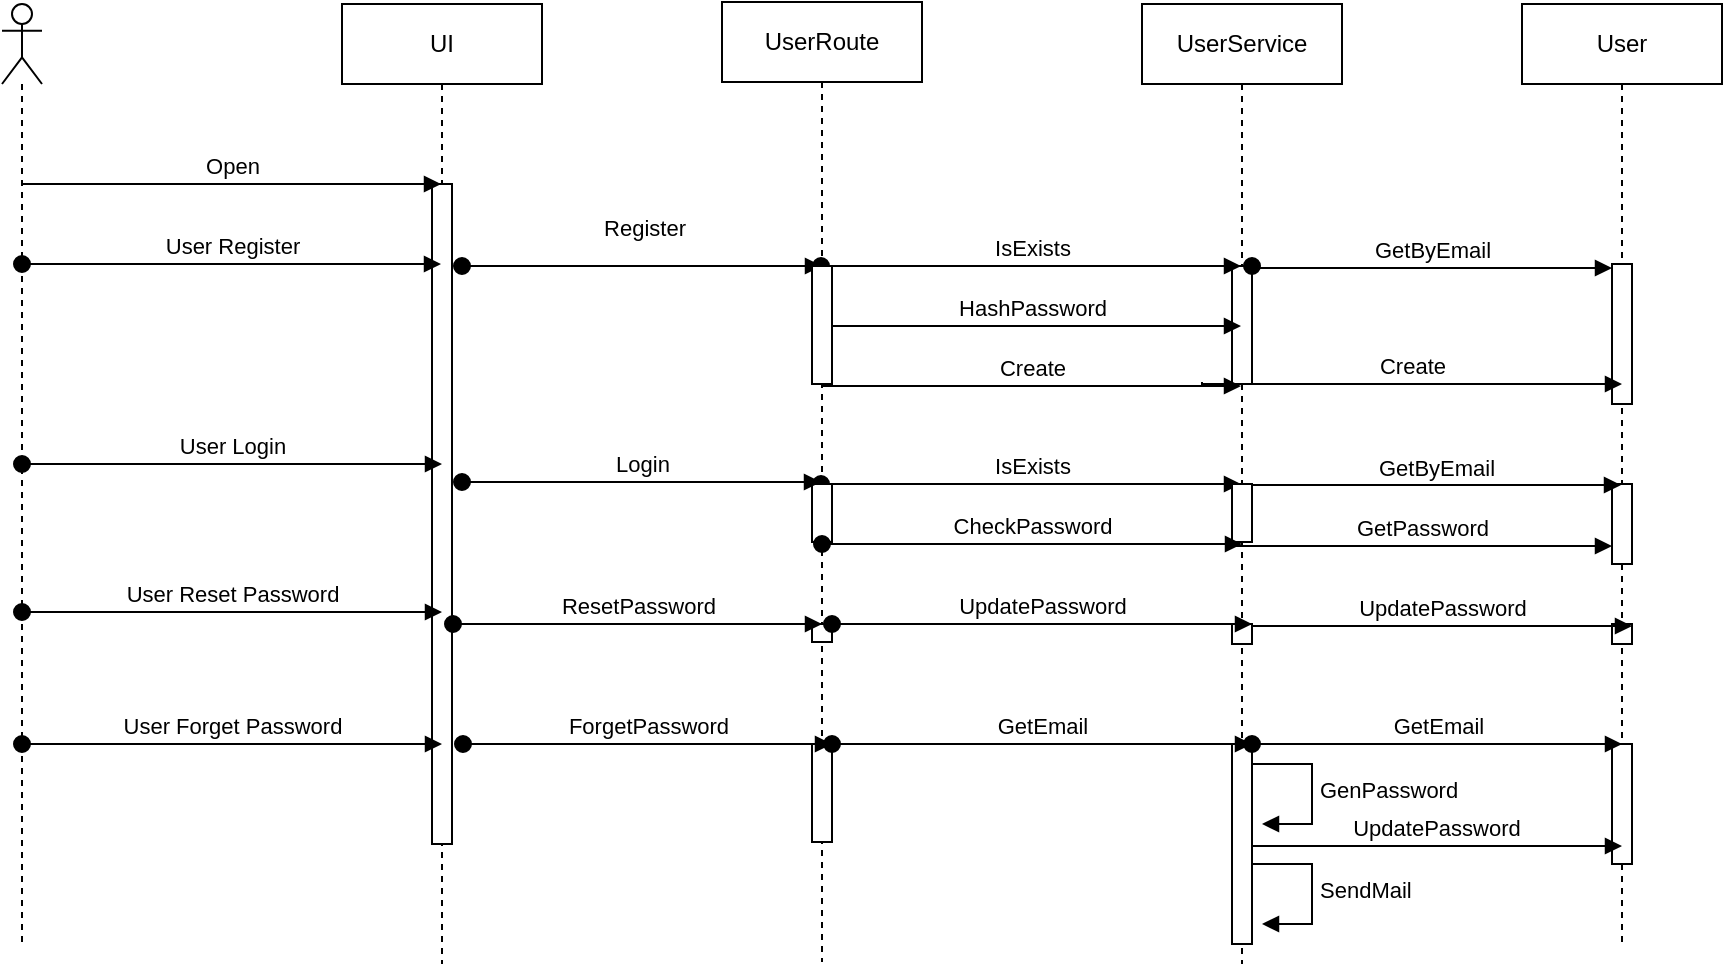 <mxfile version="20.8.23" type="github">
  <diagram name="Page-1" id="13e1069c-82ec-6db2-03f1-153e76fe0fe0">
    <mxGraphModel dx="1674" dy="788" grid="1" gridSize="10" guides="1" tooltips="1" connect="1" arrows="1" fold="1" page="1" pageScale="1" pageWidth="1100" pageHeight="850" background="none" math="0" shadow="0">
      <root>
        <mxCell id="0" />
        <mxCell id="1" parent="0" />
        <mxCell id="kNRqlW5JKP3w2LnrG_5e-8" value="UI" style="shape=umlLifeline;perimeter=lifelinePerimeter;whiteSpace=wrap;html=1;container=1;dropTarget=0;collapsible=0;recursiveResize=0;outlineConnect=0;portConstraint=eastwest;newEdgeStyle={&quot;edgeStyle&quot;:&quot;elbowEdgeStyle&quot;,&quot;elbow&quot;:&quot;vertical&quot;,&quot;curved&quot;:0,&quot;rounded&quot;:0};" vertex="1" parent="1">
          <mxGeometry x="280" y="110" width="100" height="480" as="geometry" />
        </mxCell>
        <mxCell id="kNRqlW5JKP3w2LnrG_5e-13" value="" style="html=1;points=[];perimeter=orthogonalPerimeter;outlineConnect=0;targetShapes=umlLifeline;portConstraint=eastwest;newEdgeStyle={&quot;edgeStyle&quot;:&quot;elbowEdgeStyle&quot;,&quot;elbow&quot;:&quot;vertical&quot;,&quot;curved&quot;:0,&quot;rounded&quot;:0};" vertex="1" parent="kNRqlW5JKP3w2LnrG_5e-8">
          <mxGeometry x="45" y="90" width="10" height="330" as="geometry" />
        </mxCell>
        <mxCell id="kNRqlW5JKP3w2LnrG_5e-9" value="UserRoute" style="shape=umlLifeline;perimeter=lifelinePerimeter;whiteSpace=wrap;html=1;container=1;dropTarget=0;collapsible=0;recursiveResize=0;outlineConnect=0;portConstraint=eastwest;newEdgeStyle={&quot;edgeStyle&quot;:&quot;elbowEdgeStyle&quot;,&quot;elbow&quot;:&quot;vertical&quot;,&quot;curved&quot;:0,&quot;rounded&quot;:0};" vertex="1" parent="1">
          <mxGeometry x="470" y="109" width="100" height="480" as="geometry" />
        </mxCell>
        <mxCell id="kNRqlW5JKP3w2LnrG_5e-29" value="IsExists" style="html=1;verticalAlign=bottom;startArrow=oval;startFill=1;endArrow=block;startSize=8;edgeStyle=elbowEdgeStyle;elbow=vertical;curved=0;rounded=0;" edge="1" parent="kNRqlW5JKP3w2LnrG_5e-9">
          <mxGeometry width="60" relative="1" as="geometry">
            <mxPoint x="49.5" y="241" as="sourcePoint" />
            <mxPoint x="259.5" y="241" as="targetPoint" />
            <Array as="points">
              <mxPoint x="120" y="241" />
              <mxPoint x="180" y="251" />
              <mxPoint x="50" y="243" />
            </Array>
          </mxGeometry>
        </mxCell>
        <mxCell id="kNRqlW5JKP3w2LnrG_5e-30" value="" style="html=1;points=[];perimeter=orthogonalPerimeter;outlineConnect=0;targetShapes=umlLifeline;portConstraint=eastwest;newEdgeStyle={&quot;edgeStyle&quot;:&quot;elbowEdgeStyle&quot;,&quot;elbow&quot;:&quot;vertical&quot;,&quot;curved&quot;:0,&quot;rounded&quot;:0};" vertex="1" parent="kNRqlW5JKP3w2LnrG_5e-9">
          <mxGeometry x="45" y="241" width="10" height="29" as="geometry" />
        </mxCell>
        <mxCell id="kNRqlW5JKP3w2LnrG_5e-38" value="" style="html=1;points=[];perimeter=orthogonalPerimeter;outlineConnect=0;targetShapes=umlLifeline;portConstraint=eastwest;newEdgeStyle={&quot;edgeStyle&quot;:&quot;elbowEdgeStyle&quot;,&quot;elbow&quot;:&quot;vertical&quot;,&quot;curved&quot;:0,&quot;rounded&quot;:0};" vertex="1" parent="kNRqlW5JKP3w2LnrG_5e-9">
          <mxGeometry x="45" y="311" width="10" height="9" as="geometry" />
        </mxCell>
        <mxCell id="kNRqlW5JKP3w2LnrG_5e-45" value="" style="html=1;points=[];perimeter=orthogonalPerimeter;outlineConnect=0;targetShapes=umlLifeline;portConstraint=eastwest;newEdgeStyle={&quot;edgeStyle&quot;:&quot;elbowEdgeStyle&quot;,&quot;elbow&quot;:&quot;vertical&quot;,&quot;curved&quot;:0,&quot;rounded&quot;:0};" vertex="1" parent="kNRqlW5JKP3w2LnrG_5e-9">
          <mxGeometry x="45" y="371" width="10" height="49" as="geometry" />
        </mxCell>
        <mxCell id="kNRqlW5JKP3w2LnrG_5e-10" value="UserService" style="shape=umlLifeline;perimeter=lifelinePerimeter;whiteSpace=wrap;html=1;container=1;dropTarget=0;collapsible=0;recursiveResize=0;outlineConnect=0;portConstraint=eastwest;newEdgeStyle={&quot;edgeStyle&quot;:&quot;elbowEdgeStyle&quot;,&quot;elbow&quot;:&quot;vertical&quot;,&quot;curved&quot;:0,&quot;rounded&quot;:0};" vertex="1" parent="1">
          <mxGeometry x="680" y="110" width="100" height="480" as="geometry" />
        </mxCell>
        <mxCell id="kNRqlW5JKP3w2LnrG_5e-35" value="" style="html=1;points=[];perimeter=orthogonalPerimeter;outlineConnect=0;targetShapes=umlLifeline;portConstraint=eastwest;newEdgeStyle={&quot;edgeStyle&quot;:&quot;elbowEdgeStyle&quot;,&quot;elbow&quot;:&quot;vertical&quot;,&quot;curved&quot;:0,&quot;rounded&quot;:0};" vertex="1" parent="kNRqlW5JKP3w2LnrG_5e-10">
          <mxGeometry x="45" y="240" width="10" height="29" as="geometry" />
        </mxCell>
        <mxCell id="kNRqlW5JKP3w2LnrG_5e-41" value="" style="html=1;points=[];perimeter=orthogonalPerimeter;outlineConnect=0;targetShapes=umlLifeline;portConstraint=eastwest;newEdgeStyle={&quot;edgeStyle&quot;:&quot;elbowEdgeStyle&quot;,&quot;elbow&quot;:&quot;vertical&quot;,&quot;curved&quot;:0,&quot;rounded&quot;:0};" vertex="1" parent="kNRqlW5JKP3w2LnrG_5e-10">
          <mxGeometry x="45" y="310" width="10" height="10" as="geometry" />
        </mxCell>
        <mxCell id="kNRqlW5JKP3w2LnrG_5e-48" value="" style="html=1;points=[];perimeter=orthogonalPerimeter;outlineConnect=0;targetShapes=umlLifeline;portConstraint=eastwest;newEdgeStyle={&quot;edgeStyle&quot;:&quot;elbowEdgeStyle&quot;,&quot;elbow&quot;:&quot;vertical&quot;,&quot;curved&quot;:0,&quot;rounded&quot;:0};" vertex="1" parent="kNRqlW5JKP3w2LnrG_5e-10">
          <mxGeometry x="45" y="370" width="10" height="100" as="geometry" />
        </mxCell>
        <mxCell id="kNRqlW5JKP3w2LnrG_5e-11" value="" style="shape=umlLifeline;perimeter=lifelinePerimeter;whiteSpace=wrap;html=1;container=1;dropTarget=0;collapsible=0;recursiveResize=0;outlineConnect=0;portConstraint=eastwest;newEdgeStyle={&quot;edgeStyle&quot;:&quot;elbowEdgeStyle&quot;,&quot;elbow&quot;:&quot;vertical&quot;,&quot;curved&quot;:0,&quot;rounded&quot;:0};participant=umlActor;" vertex="1" parent="1">
          <mxGeometry x="110" y="110" width="20" height="470" as="geometry" />
        </mxCell>
        <mxCell id="kNRqlW5JKP3w2LnrG_5e-12" value="Open" style="html=1;verticalAlign=bottom;endArrow=block;edgeStyle=elbowEdgeStyle;elbow=vertical;curved=0;rounded=0;" edge="1" parent="1" source="kNRqlW5JKP3w2LnrG_5e-11" target="kNRqlW5JKP3w2LnrG_5e-8">
          <mxGeometry width="80" relative="1" as="geometry">
            <mxPoint x="140" y="200" as="sourcePoint" />
            <mxPoint x="200" y="200" as="targetPoint" />
            <Array as="points">
              <mxPoint x="260" y="200" />
            </Array>
          </mxGeometry>
        </mxCell>
        <mxCell id="kNRqlW5JKP3w2LnrG_5e-14" value="User Register" style="html=1;verticalAlign=bottom;startArrow=oval;startFill=1;endArrow=block;startSize=8;edgeStyle=elbowEdgeStyle;elbow=vertical;curved=0;rounded=0;" edge="1" parent="1" source="kNRqlW5JKP3w2LnrG_5e-11" target="kNRqlW5JKP3w2LnrG_5e-8">
          <mxGeometry width="60" relative="1" as="geometry">
            <mxPoint x="130" y="240" as="sourcePoint" />
            <mxPoint x="190" y="240" as="targetPoint" />
            <Array as="points">
              <mxPoint x="260" y="240" />
            </Array>
          </mxGeometry>
        </mxCell>
        <mxCell id="kNRqlW5JKP3w2LnrG_5e-21" value="" style="html=1;points=[];perimeter=orthogonalPerimeter;outlineConnect=0;targetShapes=umlLifeline;portConstraint=eastwest;newEdgeStyle={&quot;edgeStyle&quot;:&quot;elbowEdgeStyle&quot;,&quot;elbow&quot;:&quot;vertical&quot;,&quot;curved&quot;:0,&quot;rounded&quot;:0};" vertex="1" parent="1">
          <mxGeometry x="725" y="241" width="10" height="59" as="geometry" />
        </mxCell>
        <mxCell id="kNRqlW5JKP3w2LnrG_5e-23" value="IsExists" style="html=1;verticalAlign=bottom;startArrow=oval;startFill=1;endArrow=block;startSize=8;edgeStyle=elbowEdgeStyle;elbow=vertical;curved=0;rounded=0;" edge="1" parent="1">
          <mxGeometry width="60" relative="1" as="geometry">
            <mxPoint x="519.5" y="241" as="sourcePoint" />
            <mxPoint x="729.5" y="241" as="targetPoint" />
            <Array as="points">
              <mxPoint x="590" y="241" />
              <mxPoint x="650" y="251" />
              <mxPoint x="520" y="243" />
            </Array>
          </mxGeometry>
        </mxCell>
        <mxCell id="kNRqlW5JKP3w2LnrG_5e-24" value="HashPassword" style="html=1;verticalAlign=bottom;startArrow=oval;startFill=1;endArrow=block;startSize=8;edgeStyle=elbowEdgeStyle;elbow=vertical;curved=0;rounded=0;" edge="1" parent="1">
          <mxGeometry width="60" relative="1" as="geometry">
            <mxPoint x="519.5" y="271" as="sourcePoint" />
            <mxPoint x="729.5" y="271" as="targetPoint" />
            <Array as="points">
              <mxPoint x="670" y="271" />
            </Array>
          </mxGeometry>
        </mxCell>
        <mxCell id="kNRqlW5JKP3w2LnrG_5e-25" value="Create" style="html=1;verticalAlign=bottom;startArrow=none;startFill=1;endArrow=block;startSize=8;edgeStyle=elbowEdgeStyle;elbow=vertical;curved=0;rounded=0;" edge="1" parent="1" source="kNRqlW5JKP3w2LnrG_5e-17">
          <mxGeometry width="60" relative="1" as="geometry">
            <mxPoint x="519.5" y="301" as="sourcePoint" />
            <mxPoint x="729.5" y="301" as="targetPoint" />
            <Array as="points">
              <mxPoint x="675" y="301" />
            </Array>
          </mxGeometry>
        </mxCell>
        <mxCell id="kNRqlW5JKP3w2LnrG_5e-26" value="User Login" style="html=1;verticalAlign=bottom;startArrow=oval;startFill=1;endArrow=block;startSize=8;edgeStyle=elbowEdgeStyle;elbow=vertical;curved=0;rounded=0;" edge="1" parent="1">
          <mxGeometry width="60" relative="1" as="geometry">
            <mxPoint x="120" y="340" as="sourcePoint" />
            <mxPoint x="330" y="340" as="targetPoint" />
            <Array as="points">
              <mxPoint x="260" y="340" />
            </Array>
          </mxGeometry>
        </mxCell>
        <mxCell id="kNRqlW5JKP3w2LnrG_5e-27" value="Register" style="html=1;verticalAlign=bottom;startArrow=oval;startFill=1;endArrow=block;startSize=8;edgeStyle=elbowEdgeStyle;elbow=vertical;curved=0;rounded=0;" edge="1" parent="1">
          <mxGeometry x="0.003" y="10" width="60" relative="1" as="geometry">
            <mxPoint x="340" y="241" as="sourcePoint" />
            <mxPoint x="520" y="241" as="targetPoint" />
            <mxPoint as="offset" />
          </mxGeometry>
        </mxCell>
        <mxCell id="kNRqlW5JKP3w2LnrG_5e-28" value="" style="html=1;verticalAlign=bottom;startArrow=oval;startFill=1;endArrow=none;startSize=8;edgeStyle=elbowEdgeStyle;elbow=vertical;curved=0;rounded=0;" edge="1" parent="1" target="kNRqlW5JKP3w2LnrG_5e-17">
          <mxGeometry width="60" relative="1" as="geometry">
            <mxPoint x="519.5" y="301" as="sourcePoint" />
            <mxPoint x="729.5" y="301" as="targetPoint" />
            <Array as="points" />
          </mxGeometry>
        </mxCell>
        <mxCell id="kNRqlW5JKP3w2LnrG_5e-17" value="" style="html=1;points=[];perimeter=orthogonalPerimeter;outlineConnect=0;targetShapes=umlLifeline;portConstraint=eastwest;newEdgeStyle={&quot;edgeStyle&quot;:&quot;elbowEdgeStyle&quot;,&quot;elbow&quot;:&quot;vertical&quot;,&quot;curved&quot;:0,&quot;rounded&quot;:0};" vertex="1" parent="1">
          <mxGeometry x="515" y="241" width="10" height="59" as="geometry" />
        </mxCell>
        <mxCell id="kNRqlW5JKP3w2LnrG_5e-31" value="CheckPassword" style="html=1;verticalAlign=bottom;startArrow=oval;startFill=1;endArrow=block;startSize=8;edgeStyle=elbowEdgeStyle;elbow=vertical;curved=0;rounded=0;" edge="1" parent="1">
          <mxGeometry width="60" relative="1" as="geometry">
            <mxPoint x="520" y="380" as="sourcePoint" />
            <mxPoint x="730" y="380" as="targetPoint" />
            <Array as="points">
              <mxPoint x="590.5" y="380" />
              <mxPoint x="650.5" y="390" />
              <mxPoint x="520.5" y="382" />
            </Array>
          </mxGeometry>
        </mxCell>
        <mxCell id="kNRqlW5JKP3w2LnrG_5e-34" value="Login" style="html=1;verticalAlign=bottom;startArrow=oval;startFill=1;endArrow=block;startSize=8;edgeStyle=elbowEdgeStyle;elbow=vertical;curved=0;rounded=0;" edge="1" parent="1">
          <mxGeometry width="60" relative="1" as="geometry">
            <mxPoint x="340" y="349" as="sourcePoint" />
            <mxPoint x="519.5" y="349" as="targetPoint" />
          </mxGeometry>
        </mxCell>
        <mxCell id="kNRqlW5JKP3w2LnrG_5e-36" value="User Reset Password" style="html=1;verticalAlign=bottom;startArrow=oval;startFill=1;endArrow=block;startSize=8;edgeStyle=elbowEdgeStyle;elbow=vertical;curved=0;rounded=0;" edge="1" parent="1">
          <mxGeometry width="60" relative="1" as="geometry">
            <mxPoint x="120" y="414" as="sourcePoint" />
            <mxPoint x="330" y="414" as="targetPoint" />
            <Array as="points">
              <mxPoint x="260" y="414" />
            </Array>
          </mxGeometry>
        </mxCell>
        <mxCell id="kNRqlW5JKP3w2LnrG_5e-37" value="ResetPassword" style="html=1;verticalAlign=bottom;startArrow=oval;startFill=1;endArrow=block;startSize=8;edgeStyle=elbowEdgeStyle;elbow=vertical;curved=0;rounded=0;" edge="1" parent="1">
          <mxGeometry width="60" relative="1" as="geometry">
            <mxPoint x="335.5" y="420" as="sourcePoint" />
            <mxPoint x="520" y="420" as="targetPoint" />
          </mxGeometry>
        </mxCell>
        <mxCell id="kNRqlW5JKP3w2LnrG_5e-42" value="UpdatePassword" style="html=1;verticalAlign=bottom;startArrow=oval;startFill=1;endArrow=block;startSize=8;edgeStyle=elbowEdgeStyle;elbow=vertical;curved=0;rounded=0;" edge="1" parent="1">
          <mxGeometry width="60" relative="1" as="geometry">
            <mxPoint x="525" y="420" as="sourcePoint" />
            <mxPoint x="735" y="420" as="targetPoint" />
            <Array as="points">
              <mxPoint x="595.5" y="420" />
              <mxPoint x="655.5" y="430" />
              <mxPoint x="525.5" y="422" />
            </Array>
          </mxGeometry>
        </mxCell>
        <mxCell id="kNRqlW5JKP3w2LnrG_5e-44" value="User Forget Password" style="html=1;verticalAlign=bottom;startArrow=oval;startFill=1;endArrow=block;startSize=8;edgeStyle=elbowEdgeStyle;elbow=vertical;curved=0;rounded=0;" edge="1" parent="1">
          <mxGeometry width="60" relative="1" as="geometry">
            <mxPoint x="120" y="480" as="sourcePoint" />
            <mxPoint x="330" y="480" as="targetPoint" />
            <Array as="points">
              <mxPoint x="260" y="480" />
            </Array>
          </mxGeometry>
        </mxCell>
        <mxCell id="kNRqlW5JKP3w2LnrG_5e-46" value="GetEmail" style="html=1;verticalAlign=bottom;startArrow=oval;startFill=1;endArrow=block;startSize=8;edgeStyle=elbowEdgeStyle;elbow=vertical;curved=0;rounded=0;" edge="1" parent="1">
          <mxGeometry width="60" relative="1" as="geometry">
            <mxPoint x="525" y="480" as="sourcePoint" />
            <mxPoint x="735" y="480" as="targetPoint" />
            <Array as="points">
              <mxPoint x="595.5" y="480" />
              <mxPoint x="655.5" y="490" />
              <mxPoint x="525.5" y="482" />
            </Array>
          </mxGeometry>
        </mxCell>
        <mxCell id="kNRqlW5JKP3w2LnrG_5e-47" value="ForgetPassword" style="html=1;verticalAlign=bottom;startArrow=oval;startFill=1;endArrow=block;startSize=8;edgeStyle=elbowEdgeStyle;elbow=vertical;curved=0;rounded=0;" edge="1" parent="1">
          <mxGeometry width="60" relative="1" as="geometry">
            <mxPoint x="340.5" y="480" as="sourcePoint" />
            <mxPoint x="525" y="480" as="targetPoint" />
          </mxGeometry>
        </mxCell>
        <mxCell id="kNRqlW5JKP3w2LnrG_5e-50" value="GenPassword" style="html=1;align=left;spacingLeft=2;endArrow=block;rounded=0;edgeStyle=orthogonalEdgeStyle;curved=0;rounded=0;" edge="1" parent="1">
          <mxGeometry relative="1" as="geometry">
            <mxPoint x="735" y="490" as="sourcePoint" />
            <Array as="points">
              <mxPoint x="765" y="520" />
            </Array>
            <mxPoint x="740" y="520" as="targetPoint" />
          </mxGeometry>
        </mxCell>
        <mxCell id="kNRqlW5JKP3w2LnrG_5e-54" value="User" style="shape=umlLifeline;perimeter=lifelinePerimeter;whiteSpace=wrap;html=1;container=1;dropTarget=0;collapsible=0;recursiveResize=0;outlineConnect=0;portConstraint=eastwest;newEdgeStyle={&quot;edgeStyle&quot;:&quot;elbowEdgeStyle&quot;,&quot;elbow&quot;:&quot;vertical&quot;,&quot;curved&quot;:0,&quot;rounded&quot;:0};" vertex="1" parent="1">
          <mxGeometry x="870" y="110" width="100" height="470" as="geometry" />
        </mxCell>
        <mxCell id="kNRqlW5JKP3w2LnrG_5e-56" value="" style="html=1;points=[];perimeter=orthogonalPerimeter;outlineConnect=0;targetShapes=umlLifeline;portConstraint=eastwest;newEdgeStyle={&quot;edgeStyle&quot;:&quot;elbowEdgeStyle&quot;,&quot;elbow&quot;:&quot;vertical&quot;,&quot;curved&quot;:0,&quot;rounded&quot;:0};" vertex="1" parent="kNRqlW5JKP3w2LnrG_5e-54">
          <mxGeometry x="45" y="130" width="10" height="70" as="geometry" />
        </mxCell>
        <mxCell id="kNRqlW5JKP3w2LnrG_5e-61" value="" style="html=1;points=[];perimeter=orthogonalPerimeter;outlineConnect=0;targetShapes=umlLifeline;portConstraint=eastwest;newEdgeStyle={&quot;edgeStyle&quot;:&quot;elbowEdgeStyle&quot;,&quot;elbow&quot;:&quot;vertical&quot;,&quot;curved&quot;:0,&quot;rounded&quot;:0};" vertex="1" parent="kNRqlW5JKP3w2LnrG_5e-54">
          <mxGeometry x="45" y="240" width="10" height="40" as="geometry" />
        </mxCell>
        <mxCell id="kNRqlW5JKP3w2LnrG_5e-62" value="" style="html=1;points=[];perimeter=orthogonalPerimeter;outlineConnect=0;targetShapes=umlLifeline;portConstraint=eastwest;newEdgeStyle={&quot;edgeStyle&quot;:&quot;elbowEdgeStyle&quot;,&quot;elbow&quot;:&quot;vertical&quot;,&quot;curved&quot;:0,&quot;rounded&quot;:0};" vertex="1" parent="kNRqlW5JKP3w2LnrG_5e-54">
          <mxGeometry x="45" y="310" width="10" height="10" as="geometry" />
        </mxCell>
        <mxCell id="kNRqlW5JKP3w2LnrG_5e-64" value="" style="html=1;points=[];perimeter=orthogonalPerimeter;outlineConnect=0;targetShapes=umlLifeline;portConstraint=eastwest;newEdgeStyle={&quot;edgeStyle&quot;:&quot;elbowEdgeStyle&quot;,&quot;elbow&quot;:&quot;vertical&quot;,&quot;curved&quot;:0,&quot;rounded&quot;:0};" vertex="1" parent="kNRqlW5JKP3w2LnrG_5e-54">
          <mxGeometry x="45" y="370" width="10" height="60" as="geometry" />
        </mxCell>
        <mxCell id="kNRqlW5JKP3w2LnrG_5e-55" value="Create" style="html=1;verticalAlign=bottom;startArrow=none;startFill=1;endArrow=block;startSize=8;edgeStyle=elbowEdgeStyle;elbow=vertical;curved=0;rounded=0;" edge="1" parent="1">
          <mxGeometry width="60" relative="1" as="geometry">
            <mxPoint x="710" y="299" as="sourcePoint" />
            <mxPoint x="920" y="300" as="targetPoint" />
            <Array as="points">
              <mxPoint x="865" y="300" />
            </Array>
          </mxGeometry>
        </mxCell>
        <mxCell id="kNRqlW5JKP3w2LnrG_5e-57" value="GetPassword" style="html=1;verticalAlign=bottom;startArrow=none;startFill=1;endArrow=block;startSize=8;edgeStyle=elbowEdgeStyle;elbow=vertical;curved=0;rounded=0;" edge="1" parent="1" target="kNRqlW5JKP3w2LnrG_5e-61">
          <mxGeometry width="60" relative="1" as="geometry">
            <mxPoint x="725" y="380" as="sourcePoint" />
            <mxPoint x="910" y="380" as="targetPoint" />
            <Array as="points">
              <mxPoint x="880" y="381" />
            </Array>
          </mxGeometry>
        </mxCell>
        <mxCell id="kNRqlW5JKP3w2LnrG_5e-59" value="GetByEmail" style="html=1;verticalAlign=bottom;startArrow=oval;startFill=1;endArrow=block;startSize=8;edgeStyle=elbowEdgeStyle;elbow=vertical;curved=0;rounded=0;" edge="1" parent="1" target="kNRqlW5JKP3w2LnrG_5e-56">
          <mxGeometry width="60" relative="1" as="geometry">
            <mxPoint x="735" y="241" as="sourcePoint" />
            <mxPoint x="900" y="242" as="targetPoint" />
            <Array as="points">
              <mxPoint x="920" y="242" />
              <mxPoint x="865.5" y="251" />
              <mxPoint x="735.5" y="243" />
            </Array>
          </mxGeometry>
        </mxCell>
        <mxCell id="kNRqlW5JKP3w2LnrG_5e-60" value="GetByEmail" style="html=1;verticalAlign=bottom;startArrow=none;startFill=1;endArrow=block;startSize=8;edgeStyle=elbowEdgeStyle;elbow=vertical;curved=0;rounded=0;" edge="1" parent="1" target="kNRqlW5JKP3w2LnrG_5e-54">
          <mxGeometry width="60" relative="1" as="geometry">
            <mxPoint x="735" y="349.5" as="sourcePoint" />
            <mxPoint x="910" y="350" as="targetPoint" />
            <Array as="points">
              <mxPoint x="890" y="350.5" />
            </Array>
          </mxGeometry>
        </mxCell>
        <mxCell id="kNRqlW5JKP3w2LnrG_5e-63" value="UpdatePassword" style="html=1;verticalAlign=bottom;startArrow=none;startFill=1;endArrow=block;startSize=8;edgeStyle=elbowEdgeStyle;elbow=vertical;curved=0;rounded=0;" edge="1" parent="1">
          <mxGeometry width="60" relative="1" as="geometry">
            <mxPoint x="735" y="420" as="sourcePoint" />
            <mxPoint x="925" y="421" as="targetPoint" />
            <Array as="points">
              <mxPoint x="890" y="421" />
            </Array>
          </mxGeometry>
        </mxCell>
        <mxCell id="kNRqlW5JKP3w2LnrG_5e-65" value="GetEmail" style="html=1;verticalAlign=bottom;startArrow=oval;startFill=1;endArrow=block;startSize=8;edgeStyle=elbowEdgeStyle;elbow=vertical;curved=0;rounded=0;entryX=0.5;entryY=0;entryDx=0;entryDy=0;entryPerimeter=0;" edge="1" parent="1" target="kNRqlW5JKP3w2LnrG_5e-64">
          <mxGeometry width="60" relative="1" as="geometry">
            <mxPoint x="735" y="480" as="sourcePoint" />
            <mxPoint x="910" y="480" as="targetPoint" />
            <Array as="points">
              <mxPoint x="805.5" y="480" />
              <mxPoint x="865.5" y="490" />
              <mxPoint x="735.5" y="482" />
            </Array>
          </mxGeometry>
        </mxCell>
        <mxCell id="kNRqlW5JKP3w2LnrG_5e-66" value="SendMail" style="html=1;align=left;spacingLeft=2;endArrow=block;rounded=0;edgeStyle=orthogonalEdgeStyle;curved=0;rounded=0;" edge="1" parent="1">
          <mxGeometry relative="1" as="geometry">
            <mxPoint x="735" y="540" as="sourcePoint" />
            <Array as="points">
              <mxPoint x="765" y="570" />
            </Array>
            <mxPoint x="740" y="570" as="targetPoint" />
          </mxGeometry>
        </mxCell>
        <mxCell id="kNRqlW5JKP3w2LnrG_5e-67" value="UpdatePassword" style="html=1;verticalAlign=bottom;startArrow=none;startFill=1;endArrow=block;startSize=8;edgeStyle=elbowEdgeStyle;elbow=vertical;curved=0;rounded=0;" edge="1" parent="1">
          <mxGeometry width="60" relative="1" as="geometry">
            <mxPoint x="735" y="530" as="sourcePoint" />
            <mxPoint x="920" y="531" as="targetPoint" />
            <Array as="points">
              <mxPoint x="890" y="531" />
            </Array>
          </mxGeometry>
        </mxCell>
      </root>
    </mxGraphModel>
  </diagram>
</mxfile>
